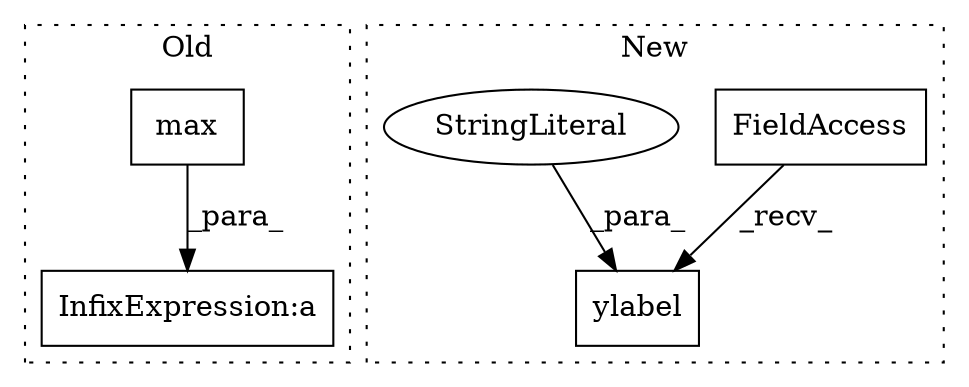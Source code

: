 digraph G {
subgraph cluster0 {
1 [label="max" a="32" s="388" l="5" shape="box"];
3 [label="InfixExpression:a" a="27" s="383" l="3" shape="box"];
label = "Old";
style="dotted";
}
subgraph cluster1 {
2 [label="ylabel" a="32" s="701,723" l="7,1" shape="box"];
4 [label="FieldAccess" a="22" s="683" l="10" shape="box"];
5 [label="StringLiteral" a="45" s="708" l="15" shape="ellipse"];
label = "New";
style="dotted";
}
1 -> 3 [label="_para_"];
4 -> 2 [label="_recv_"];
5 -> 2 [label="_para_"];
}